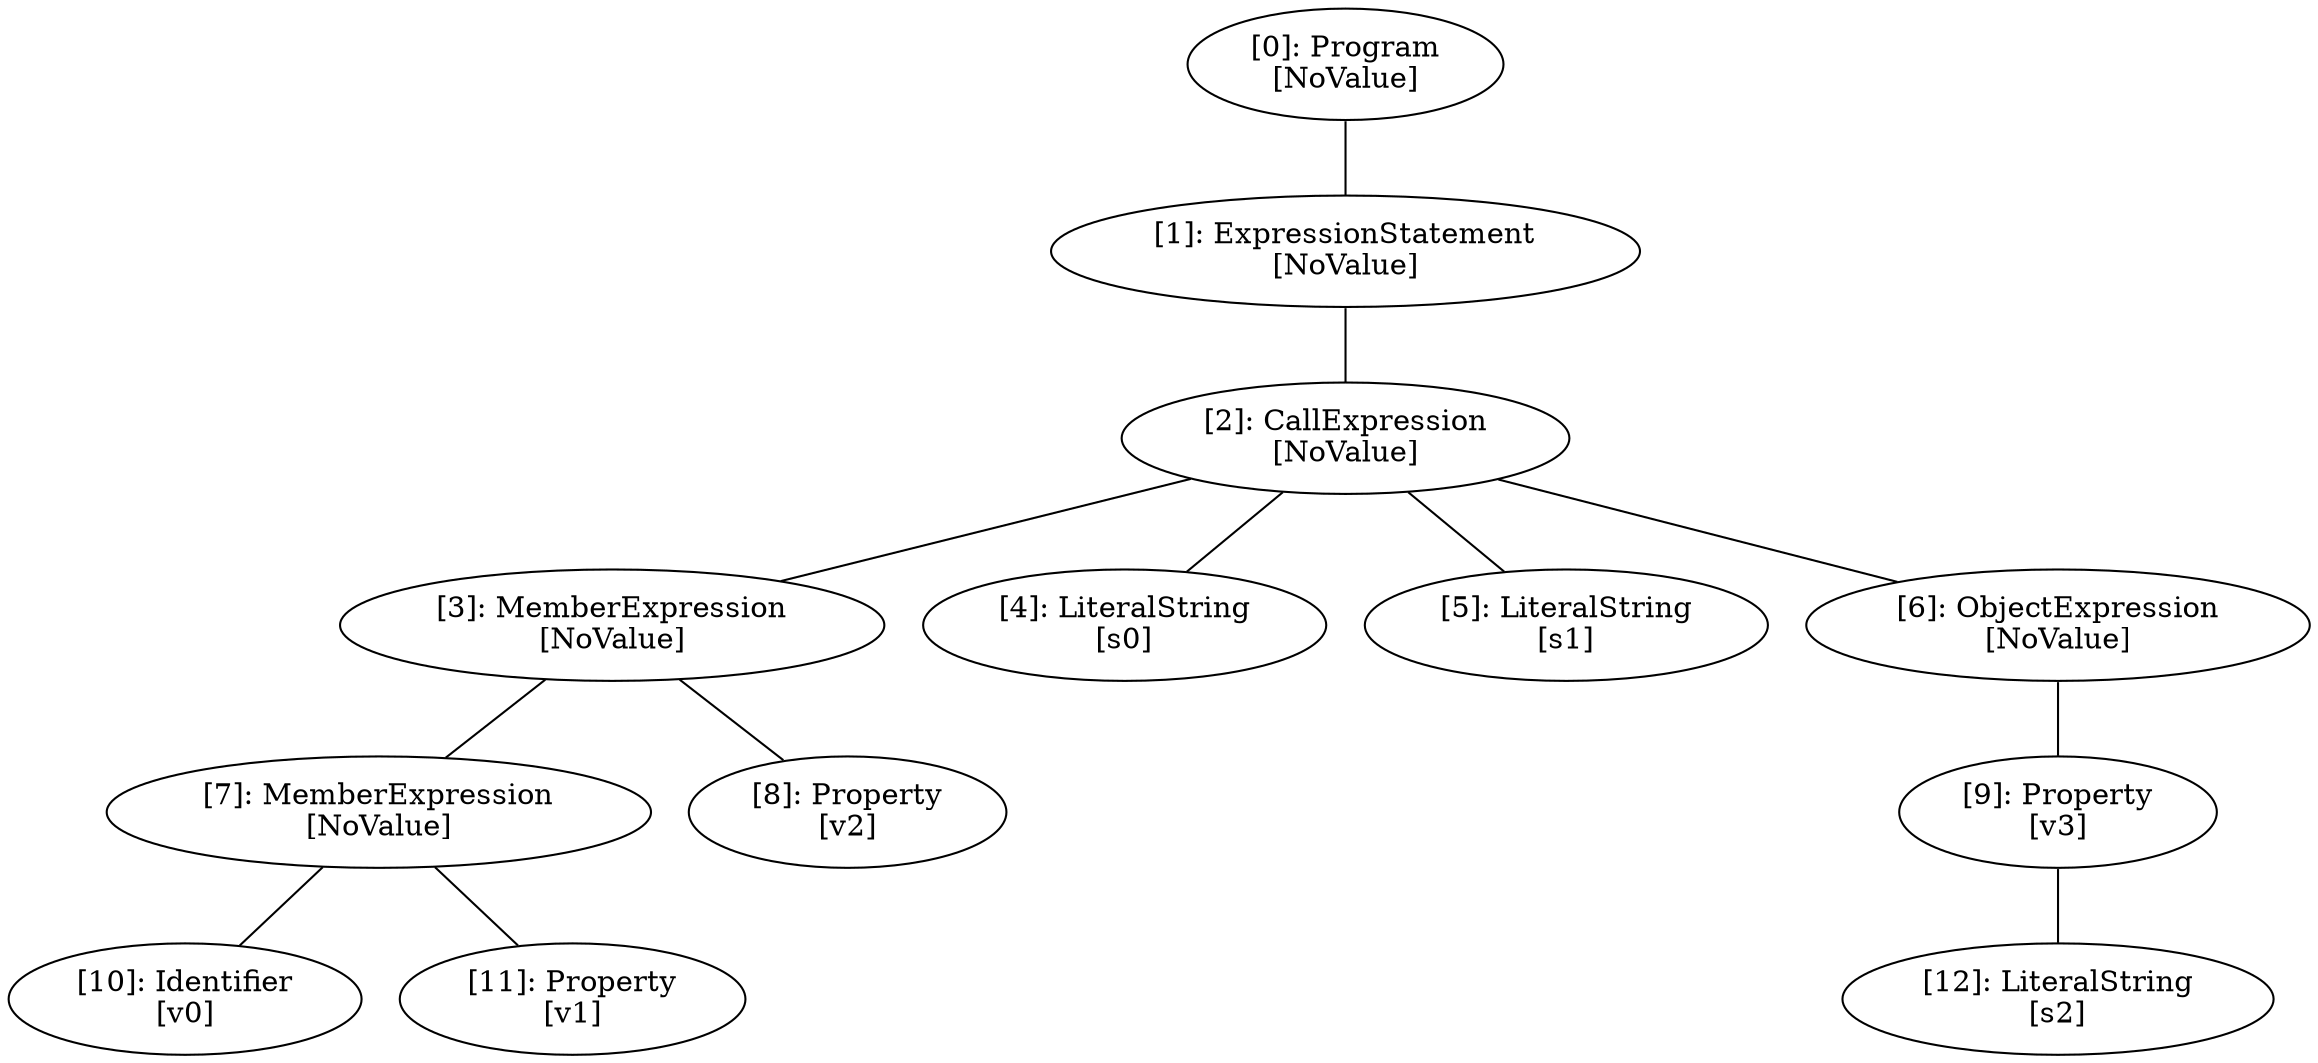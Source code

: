 // Result
graph {
	0 [label="[0]: Program
[NoValue]"]
	1 [label="[1]: ExpressionStatement
[NoValue]"]
	2 [label="[2]: CallExpression
[NoValue]"]
	3 [label="[3]: MemberExpression
[NoValue]"]
	4 [label="[4]: LiteralString
[s0]"]
	5 [label="[5]: LiteralString
[s1]"]
	6 [label="[6]: ObjectExpression
[NoValue]"]
	7 [label="[7]: MemberExpression
[NoValue]"]
	8 [label="[8]: Property
[v2]"]
	9 [label="[9]: Property
[v3]"]
	10 [label="[10]: Identifier
[v0]"]
	11 [label="[11]: Property
[v1]"]
	12 [label="[12]: LiteralString
[s2]"]
	0 -- 1
	1 -- 2
	2 -- 3
	2 -- 4
	2 -- 5
	2 -- 6
	3 -- 7
	3 -- 8
	6 -- 9
	7 -- 10
	7 -- 11
	9 -- 12
}
